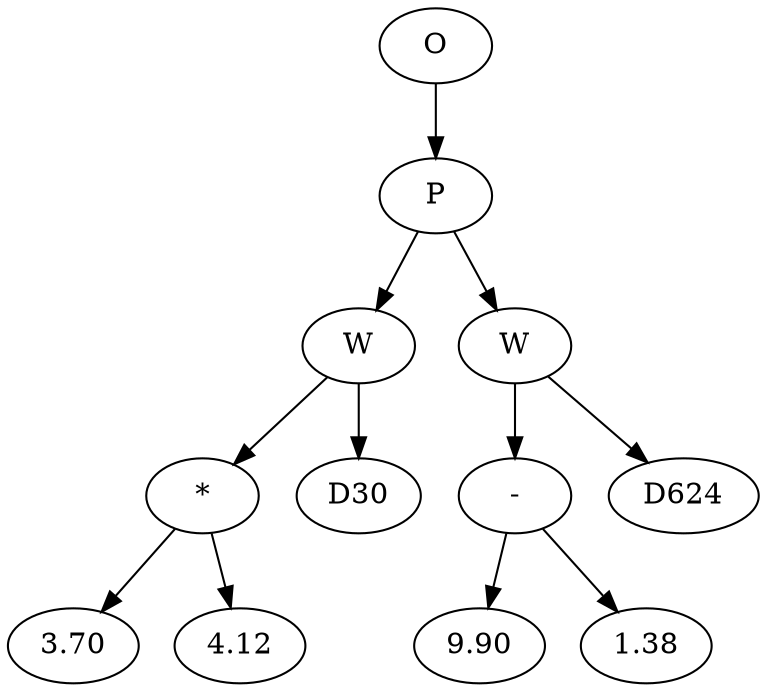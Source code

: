 // Tree
digraph {
	2945436 [label=O]
	2945437 [label=P]
	2945436 -> 2945437
	2945438 [label=W]
	2945437 -> 2945438
	2945439 [label="*"]
	2945438 -> 2945439
	2945440 [label=3.70]
	2945439 -> 2945440
	2945441 [label=4.12]
	2945439 -> 2945441
	2945442 [label=D30]
	2945438 -> 2945442
	2945443 [label=W]
	2945437 -> 2945443
	2945444 [label="-"]
	2945443 -> 2945444
	2945445 [label=9.90]
	2945444 -> 2945445
	2945446 [label=1.38]
	2945444 -> 2945446
	2945447 [label=D624]
	2945443 -> 2945447
}
